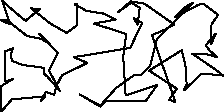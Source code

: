 unitsize(0.001cm);
// 31088.7
draw((1357,1905)--(1362,1526));
draw((1362,1526)--(1183,1391));
draw((1183,1391)--(901,1552));
draw((901,1552)--(554,1825));
draw((554,1825)--(705,1812));
draw((705,1812)--(457,1607));
draw((457,1607)--(323,1714));
draw((323,1714)--(43,1957));
draw((43,1957)--(185,1542));
draw((185,1542)--(22,1617));
draw((22,1617)--(138,1610));
draw((138,1610)--(482,1337));
draw((482,1337)--(737,1285));
draw((737,1285)--(826,1226));
draw((826,1226)--(693,1383));
draw((693,1383)--(1027,1041));
draw((1027,1041)--(868,731));
draw((868,731)--(1031,428));
draw((1031,428)--(1058,372));
draw((1058,372)--(834,629));
draw((834,629)--(781,671));
draw((781,671)--(779,777));
draw((779,777)--(396,828));
draw((396,828)--(219,898));
draw((219,898)--(192,1004));
draw((192,1004)--(234,1118));
draw((234,1118)--(86,1065));
draw((86,1065)--(99,536));
draw((99,536)--(242,584));
draw((242,584)--(40,462));
draw((40,462)--(14,454));
draw((14,454)--(29,6));
draw((29,6)--(213,220));
draw((213,220)--(805,272));
draw((805,272)--(721,186));
draw((721,186)--(812,351));
draw((812,351)--(913,317));
draw((913,317)--(960,303));
draw((960,303)--(1000,457));
draw((1000,457)--(1097,643));
draw((1097,643)--(1544,863));
draw((1544,863)--(1307,964));
draw((1307,964)--(2302,1127));
draw((2302,1127)--(2513,1572));
draw((2513,1572)--(2365,1649));
draw((2365,1649)--(2433,1538));
draw((2433,1538)--(2469,1838));
draw((2469,1838)--(2318,1925));
draw((2318,1925)--(2082,1753));
draw((2082,1753)--(2312,1949));
draw((2312,1949)--(2552,1909));
draw((2552,1909)--(3078,1541));
draw((3078,1541)--(2933,1459));
draw((2933,1459)--(2687,1353));
draw((2687,1353)--(3099,173));
draw((3099,173)--(2990,214));
draw((2990,214)--(3124,408));
draw((3124,408)--(2636,727));
draw((2636,727)--(3174,1064));
draw((3174,1064)--(3213,1085));
draw((3213,1085)--(3278,799));
draw((3278,799)--(3297,491));
draw((3297,491)--(3249,378));
draw((3249,378)--(3564,676));
draw((3564,676)--(3939,640));
draw((3939,640)--(3806,746));
draw((3806,746)--(3394,1028));
draw((3394,1028)--(3646,1018));
draw((3646,1018)--(3835,963));
draw((3835,963)--(3704,1082));
draw((3704,1082)--(3635,1174));
draw((3635,1174)--(3808,1375));
draw((3808,1375)--(3729,1188));
draw((3729,1188)--(3736,1542));
draw((3736,1542)--(3853,1712));
draw((3853,1712)--(3586,1909));
draw((3586,1909)--(3499,1885));
draw((3499,1885)--(3092,1668));
draw((3092,1668)--(3314,1881));
draw((3314,1881)--(3409,1917));
draw((3409,1917)--(2773,1286));
draw((2773,1286)--(2650,802));
draw((2650,802)--(2499,658));
draw((2499,658)--(2361,640));
draw((2361,640)--(2049,417));
draw((2049,417)--(1774,107));
draw((1774,107)--(1410,307));
draw((1410,307)--(1779,90));
draw((1779,90)--(1868,197));
draw((1868,197)--(2576,189));
draw((2576,189)--(2781,478));
draw((2781,478)--(2221,291));
draw((2221,291)--(2178,978));
draw((2178,978)--(2232,1374));
draw((2232,1374)--(1660,1556));
draw((1660,1556)--(2048,1628));
draw((2048,1628)--(1838,1732));
draw((1838,1732)--(1533,1780));
draw((1533,1780)--(1327,1893));
draw((1327,1893)--(1357,1905));
